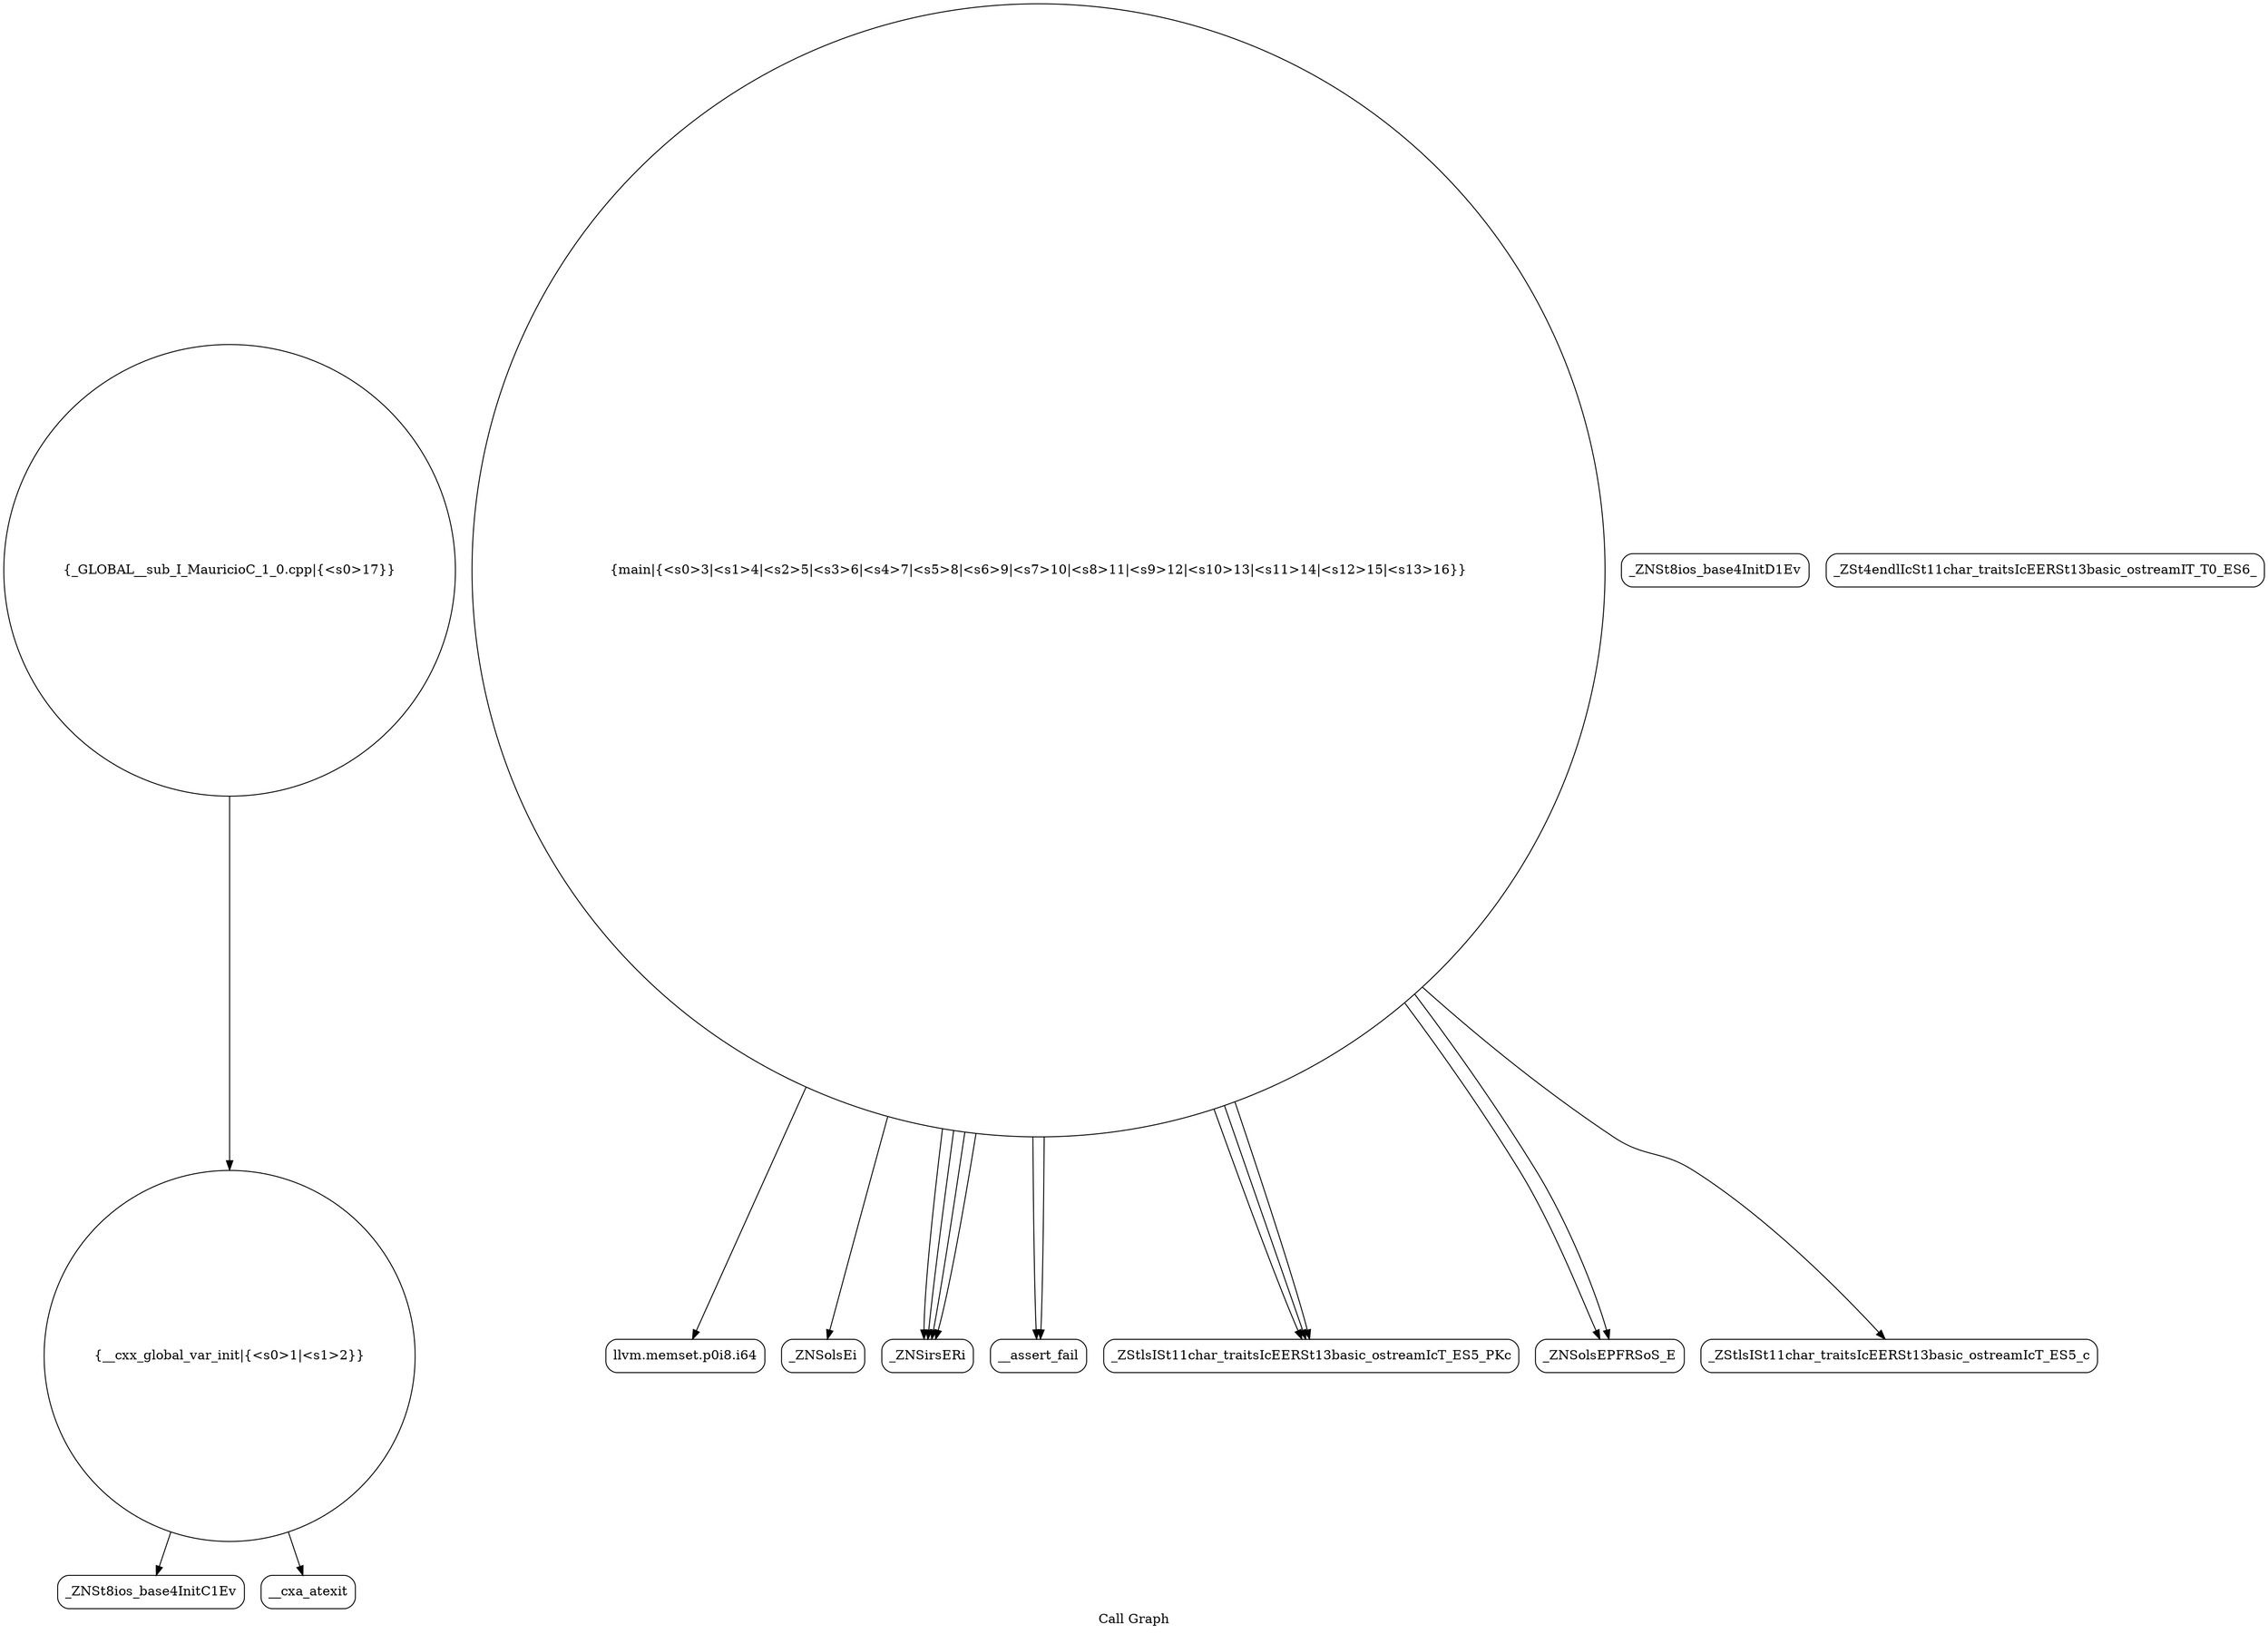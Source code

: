 digraph "Call Graph" {
	label="Call Graph";

	Node0x55a05855f4d0 [shape=record,shape=circle,label="{__cxx_global_var_init|{<s0>1|<s1>2}}"];
	Node0x55a05855f4d0:s0 -> Node0x55a05855f960[color=black];
	Node0x55a05855f4d0:s1 -> Node0x55a05855fa60[color=black];
	Node0x55a05855fc60 [shape=record,shape=Mrecord,label="{llvm.memset.p0i8.i64}"];
	Node0x55a05855f9e0 [shape=record,shape=Mrecord,label="{_ZNSt8ios_base4InitD1Ev}"];
	Node0x55a05855fd60 [shape=record,shape=Mrecord,label="{_ZNSolsEi}"];
	Node0x55a05855fae0 [shape=record,shape=circle,label="{main|{<s0>3|<s1>4|<s2>5|<s3>6|<s4>7|<s5>8|<s6>9|<s7>10|<s8>11|<s9>12|<s10>13|<s11>14|<s12>15|<s13>16}}"];
	Node0x55a05855fae0:s0 -> Node0x55a05855fb60[color=black];
	Node0x55a05855fae0:s1 -> Node0x55a05855fb60[color=black];
	Node0x55a05855fae0:s2 -> Node0x55a05855fb60[color=black];
	Node0x55a05855fae0:s3 -> Node0x55a05855fb60[color=black];
	Node0x55a05855fae0:s4 -> Node0x55a05855fbe0[color=black];
	Node0x55a05855fae0:s5 -> Node0x55a05855fc60[color=black];
	Node0x55a05855fae0:s6 -> Node0x55a05855fbe0[color=black];
	Node0x55a05855fae0:s7 -> Node0x55a05855fce0[color=black];
	Node0x55a05855fae0:s8 -> Node0x55a05855fd60[color=black];
	Node0x55a05855fae0:s9 -> Node0x55a05855fce0[color=black];
	Node0x55a05855fae0:s10 -> Node0x55a05855fde0[color=black];
	Node0x55a05855fae0:s11 -> Node0x55a05855fce0[color=black];
	Node0x55a05855fae0:s12 -> Node0x55a05855fee0[color=black];
	Node0x55a05855fae0:s13 -> Node0x55a05855fde0[color=black];
	Node0x55a05855fe60 [shape=record,shape=Mrecord,label="{_ZSt4endlIcSt11char_traitsIcEERSt13basic_ostreamIT_T0_ES6_}"];
	Node0x55a05855fbe0 [shape=record,shape=Mrecord,label="{__assert_fail}"];
	Node0x55a05855ff60 [shape=record,shape=circle,label="{_GLOBAL__sub_I_MauricioC_1_0.cpp|{<s0>17}}"];
	Node0x55a05855ff60:s0 -> Node0x55a05855f4d0[color=black];
	Node0x55a05855f960 [shape=record,shape=Mrecord,label="{_ZNSt8ios_base4InitC1Ev}"];
	Node0x55a05855fce0 [shape=record,shape=Mrecord,label="{_ZStlsISt11char_traitsIcEERSt13basic_ostreamIcT_ES5_PKc}"];
	Node0x55a05855fa60 [shape=record,shape=Mrecord,label="{__cxa_atexit}"];
	Node0x55a05855fde0 [shape=record,shape=Mrecord,label="{_ZNSolsEPFRSoS_E}"];
	Node0x55a05855fb60 [shape=record,shape=Mrecord,label="{_ZNSirsERi}"];
	Node0x55a05855fee0 [shape=record,shape=Mrecord,label="{_ZStlsISt11char_traitsIcEERSt13basic_ostreamIcT_ES5_c}"];
}
